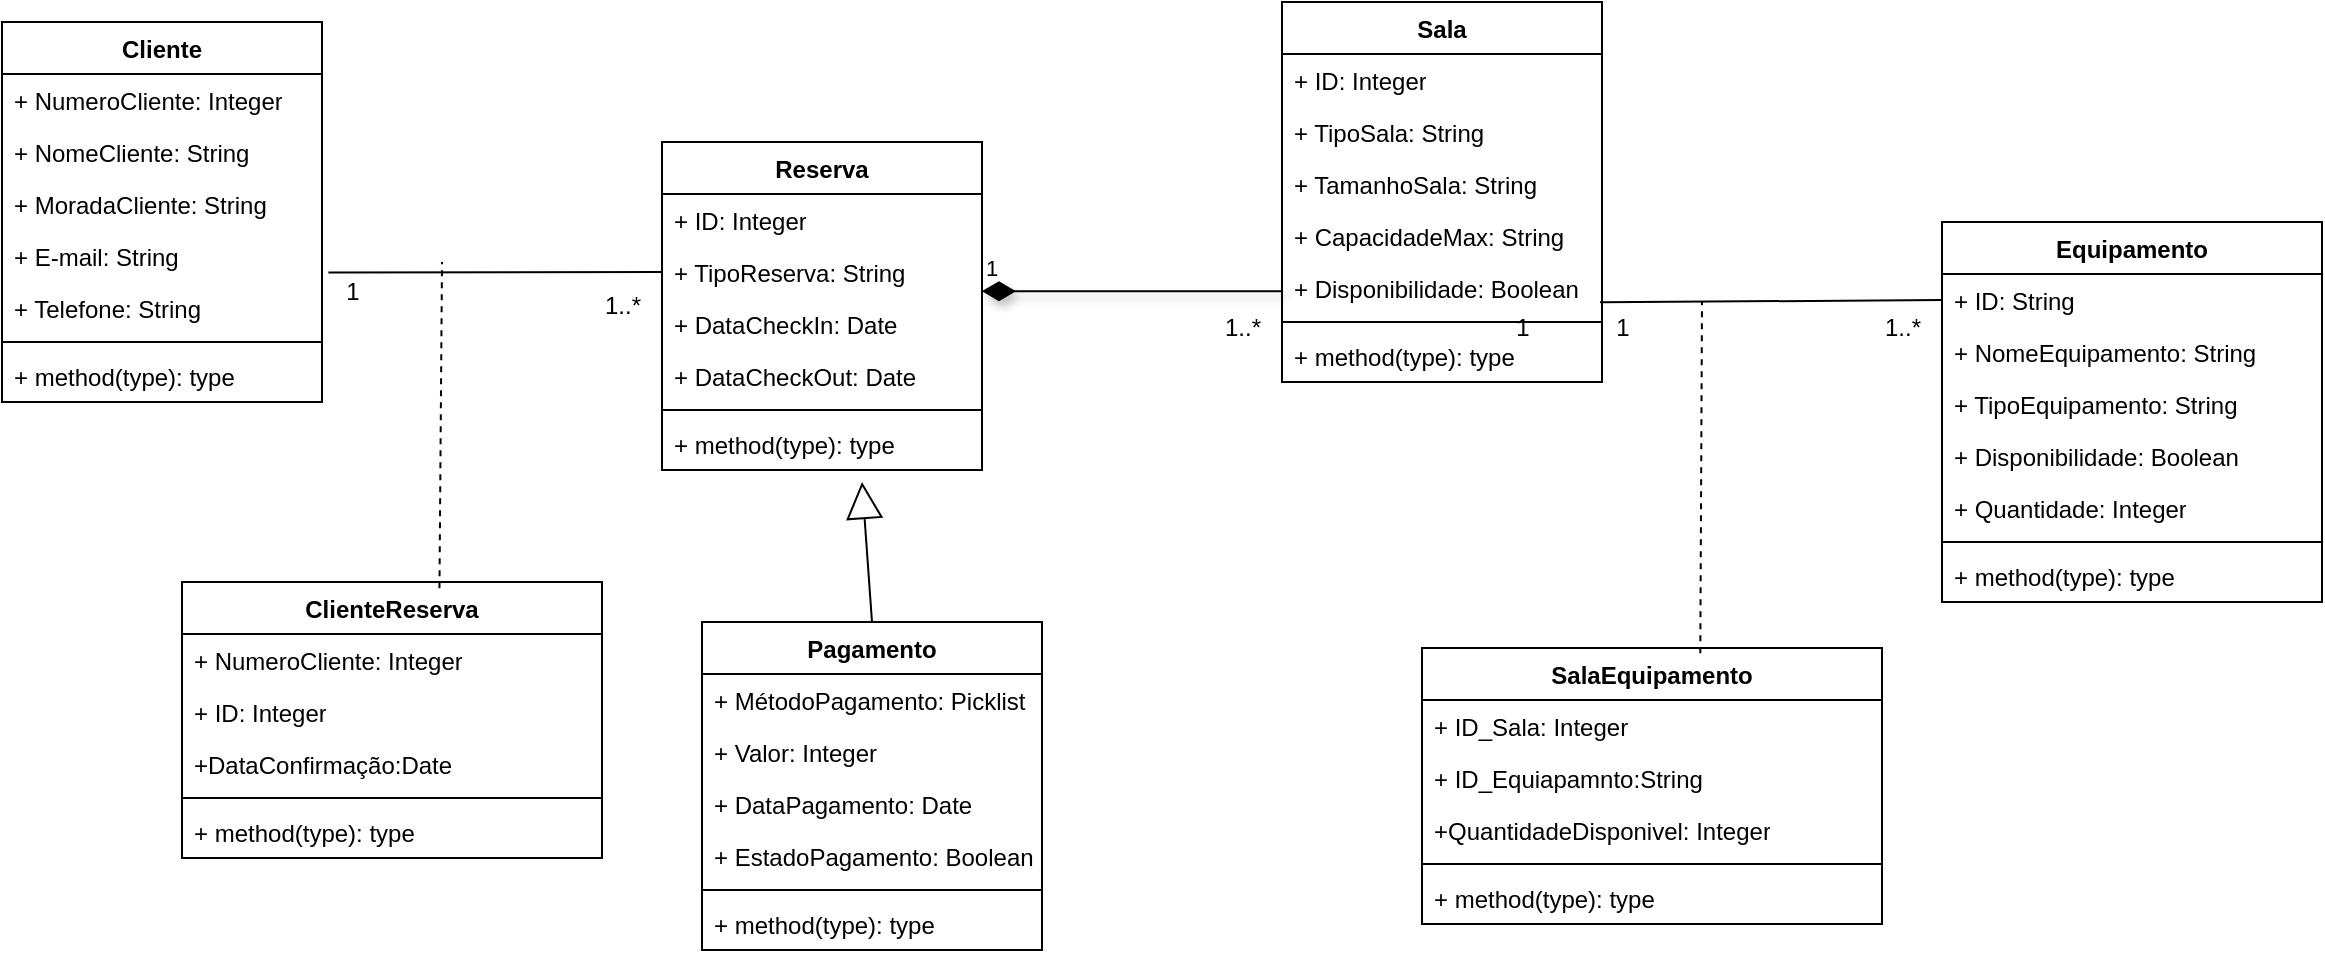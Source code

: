 <mxfile version="24.8.3">
  <diagram name="Page-1" id="13e1069c-82ec-6db2-03f1-153e76fe0fe0">
    <mxGraphModel dx="1290" dy="522" grid="1" gridSize="10" guides="1" tooltips="1" connect="1" arrows="1" fold="1" page="1" pageScale="1" pageWidth="1100" pageHeight="850" background="none" math="0" shadow="0">
      <root>
        <mxCell id="0" />
        <mxCell id="1" parent="0" />
        <mxCell id="A74yTJGoWuA0z_XsC60u-4" value="Cliente" style="swimlane;fontStyle=1;align=center;verticalAlign=top;childLayout=stackLayout;horizontal=1;startSize=26;horizontalStack=0;resizeParent=1;resizeParentMax=0;resizeLast=0;collapsible=1;marginBottom=0;whiteSpace=wrap;html=1;" parent="1" vertex="1">
          <mxGeometry y="60" width="160" height="190" as="geometry">
            <mxRectangle x="140" y="60" width="80" height="30" as="alternateBounds" />
          </mxGeometry>
        </mxCell>
        <mxCell id="A74yTJGoWuA0z_XsC60u-5" value="+ NumeroCliente: Integer" style="text;strokeColor=none;fillColor=none;align=left;verticalAlign=top;spacingLeft=4;spacingRight=4;overflow=hidden;rotatable=0;points=[[0,0.5],[1,0.5]];portConstraint=eastwest;whiteSpace=wrap;html=1;" parent="A74yTJGoWuA0z_XsC60u-4" vertex="1">
          <mxGeometry y="26" width="160" height="26" as="geometry" />
        </mxCell>
        <mxCell id="A74yTJGoWuA0z_XsC60u-13" value="+ NomeCliente: String" style="text;strokeColor=none;fillColor=none;align=left;verticalAlign=top;spacingLeft=4;spacingRight=4;overflow=hidden;rotatable=0;points=[[0,0.5],[1,0.5]];portConstraint=eastwest;whiteSpace=wrap;html=1;" parent="A74yTJGoWuA0z_XsC60u-4" vertex="1">
          <mxGeometry y="52" width="160" height="26" as="geometry" />
        </mxCell>
        <mxCell id="A74yTJGoWuA0z_XsC60u-14" value="+ MoradaCliente: String" style="text;strokeColor=none;fillColor=none;align=left;verticalAlign=top;spacingLeft=4;spacingRight=4;overflow=hidden;rotatable=0;points=[[0,0.5],[1,0.5]];portConstraint=eastwest;whiteSpace=wrap;html=1;" parent="A74yTJGoWuA0z_XsC60u-4" vertex="1">
          <mxGeometry y="78" width="160" height="26" as="geometry" />
        </mxCell>
        <mxCell id="A74yTJGoWuA0z_XsC60u-16" value="+ E-mail: String" style="text;strokeColor=none;fillColor=none;align=left;verticalAlign=top;spacingLeft=4;spacingRight=4;overflow=hidden;rotatable=0;points=[[0,0.5],[1,0.5]];portConstraint=eastwest;whiteSpace=wrap;html=1;" parent="A74yTJGoWuA0z_XsC60u-4" vertex="1">
          <mxGeometry y="104" width="160" height="26" as="geometry" />
        </mxCell>
        <mxCell id="A74yTJGoWuA0z_XsC60u-40" value="+ Telefone: String" style="text;strokeColor=none;fillColor=none;align=left;verticalAlign=top;spacingLeft=4;spacingRight=4;overflow=hidden;rotatable=0;points=[[0,0.5],[1,0.5]];portConstraint=eastwest;whiteSpace=wrap;html=1;" parent="A74yTJGoWuA0z_XsC60u-4" vertex="1">
          <mxGeometry y="130" width="160" height="26" as="geometry" />
        </mxCell>
        <mxCell id="A74yTJGoWuA0z_XsC60u-6" value="" style="line;strokeWidth=1;fillColor=none;align=left;verticalAlign=middle;spacingTop=-1;spacingLeft=3;spacingRight=3;rotatable=0;labelPosition=right;points=[];portConstraint=eastwest;strokeColor=inherit;" parent="A74yTJGoWuA0z_XsC60u-4" vertex="1">
          <mxGeometry y="156" width="160" height="8" as="geometry" />
        </mxCell>
        <mxCell id="A74yTJGoWuA0z_XsC60u-7" value="+ method(type): type" style="text;strokeColor=none;fillColor=none;align=left;verticalAlign=top;spacingLeft=4;spacingRight=4;overflow=hidden;rotatable=0;points=[[0,0.5],[1,0.5]];portConstraint=eastwest;whiteSpace=wrap;html=1;" parent="A74yTJGoWuA0z_XsC60u-4" vertex="1">
          <mxGeometry y="164" width="160" height="26" as="geometry" />
        </mxCell>
        <mxCell id="A74yTJGoWuA0z_XsC60u-8" value="Sala" style="swimlane;fontStyle=1;align=center;verticalAlign=top;childLayout=stackLayout;horizontal=1;startSize=26;horizontalStack=0;resizeParent=1;resizeParentMax=0;resizeLast=0;collapsible=1;marginBottom=0;whiteSpace=wrap;html=1;" parent="1" vertex="1">
          <mxGeometry x="640" y="50" width="160" height="190" as="geometry" />
        </mxCell>
        <mxCell id="A74yTJGoWuA0z_XsC60u-26" value="+ ID: Integer" style="text;strokeColor=none;fillColor=none;align=left;verticalAlign=top;spacingLeft=4;spacingRight=4;overflow=hidden;rotatable=0;points=[[0,0.5],[1,0.5]];portConstraint=eastwest;whiteSpace=wrap;html=1;" parent="A74yTJGoWuA0z_XsC60u-8" vertex="1">
          <mxGeometry y="26" width="160" height="26" as="geometry" />
        </mxCell>
        <mxCell id="A74yTJGoWuA0z_XsC60u-29" value="+ TipoSala: String" style="text;strokeColor=none;fillColor=none;align=left;verticalAlign=top;spacingLeft=4;spacingRight=4;overflow=hidden;rotatable=0;points=[[0,0.5],[1,0.5]];portConstraint=eastwest;whiteSpace=wrap;html=1;" parent="A74yTJGoWuA0z_XsC60u-8" vertex="1">
          <mxGeometry y="52" width="160" height="26" as="geometry" />
        </mxCell>
        <mxCell id="A74yTJGoWuA0z_XsC60u-28" value="+ TamanhoSala: String" style="text;strokeColor=none;fillColor=none;align=left;verticalAlign=top;spacingLeft=4;spacingRight=4;overflow=hidden;rotatable=0;points=[[0,0.5],[1,0.5]];portConstraint=eastwest;whiteSpace=wrap;html=1;" parent="A74yTJGoWuA0z_XsC60u-8" vertex="1">
          <mxGeometry y="78" width="160" height="26" as="geometry" />
        </mxCell>
        <mxCell id="A74yTJGoWuA0z_XsC60u-27" value="+ CapacidadeMax: String" style="text;strokeColor=none;fillColor=none;align=left;verticalAlign=top;spacingLeft=4;spacingRight=4;overflow=hidden;rotatable=0;points=[[0,0.5],[1,0.5]];portConstraint=eastwest;whiteSpace=wrap;html=1;" parent="A74yTJGoWuA0z_XsC60u-8" vertex="1">
          <mxGeometry y="104" width="160" height="26" as="geometry" />
        </mxCell>
        <mxCell id="A74yTJGoWuA0z_XsC60u-30" value="+ Disponibilidade: Boolean" style="text;strokeColor=none;fillColor=none;align=left;verticalAlign=top;spacingLeft=4;spacingRight=4;overflow=hidden;rotatable=0;points=[[0,0.5],[1,0.5]];portConstraint=eastwest;whiteSpace=wrap;html=1;" parent="A74yTJGoWuA0z_XsC60u-8" vertex="1">
          <mxGeometry y="130" width="160" height="26" as="geometry" />
        </mxCell>
        <mxCell id="A74yTJGoWuA0z_XsC60u-10" value="" style="line;strokeWidth=1;fillColor=none;align=left;verticalAlign=middle;spacingTop=-1;spacingLeft=3;spacingRight=3;rotatable=0;labelPosition=right;points=[];portConstraint=eastwest;strokeColor=inherit;" parent="A74yTJGoWuA0z_XsC60u-8" vertex="1">
          <mxGeometry y="156" width="160" height="8" as="geometry" />
        </mxCell>
        <mxCell id="A74yTJGoWuA0z_XsC60u-11" value="+ method(type): type" style="text;strokeColor=none;fillColor=none;align=left;verticalAlign=top;spacingLeft=4;spacingRight=4;overflow=hidden;rotatable=0;points=[[0,0.5],[1,0.5]];portConstraint=eastwest;whiteSpace=wrap;html=1;" parent="A74yTJGoWuA0z_XsC60u-8" vertex="1">
          <mxGeometry y="164" width="160" height="26" as="geometry" />
        </mxCell>
        <mxCell id="A74yTJGoWuA0z_XsC60u-17" value="Reserva" style="swimlane;fontStyle=1;align=center;verticalAlign=top;childLayout=stackLayout;horizontal=1;startSize=26;horizontalStack=0;resizeParent=1;resizeParentMax=0;resizeLast=0;collapsible=1;marginBottom=0;whiteSpace=wrap;html=1;" parent="1" vertex="1">
          <mxGeometry x="330" y="120" width="160" height="164" as="geometry" />
        </mxCell>
        <mxCell id="A74yTJGoWuA0z_XsC60u-18" value="+ ID: Integer" style="text;strokeColor=none;fillColor=none;align=left;verticalAlign=top;spacingLeft=4;spacingRight=4;overflow=hidden;rotatable=0;points=[[0,0.5],[1,0.5]];portConstraint=eastwest;whiteSpace=wrap;html=1;" parent="A74yTJGoWuA0z_XsC60u-17" vertex="1">
          <mxGeometry y="26" width="160" height="26" as="geometry" />
        </mxCell>
        <mxCell id="A74yTJGoWuA0z_XsC60u-21" value="+ TipoReserva: String" style="text;strokeColor=none;fillColor=none;align=left;verticalAlign=top;spacingLeft=4;spacingRight=4;overflow=hidden;rotatable=0;points=[[0,0.5],[1,0.5]];portConstraint=eastwest;whiteSpace=wrap;html=1;" parent="A74yTJGoWuA0z_XsC60u-17" vertex="1">
          <mxGeometry y="52" width="160" height="26" as="geometry" />
        </mxCell>
        <mxCell id="A74yTJGoWuA0z_XsC60u-22" value="+ DataCheckIn: Date" style="text;strokeColor=none;fillColor=none;align=left;verticalAlign=top;spacingLeft=4;spacingRight=4;overflow=hidden;rotatable=0;points=[[0,0.5],[1,0.5]];portConstraint=eastwest;whiteSpace=wrap;html=1;" parent="A74yTJGoWuA0z_XsC60u-17" vertex="1">
          <mxGeometry y="78" width="160" height="26" as="geometry" />
        </mxCell>
        <mxCell id="A74yTJGoWuA0z_XsC60u-24" value="+ DataCheckOut: Date" style="text;strokeColor=none;fillColor=none;align=left;verticalAlign=top;spacingLeft=4;spacingRight=4;overflow=hidden;rotatable=0;points=[[0,0.5],[1,0.5]];portConstraint=eastwest;whiteSpace=wrap;html=1;" parent="A74yTJGoWuA0z_XsC60u-17" vertex="1">
          <mxGeometry y="104" width="160" height="26" as="geometry" />
        </mxCell>
        <mxCell id="A74yTJGoWuA0z_XsC60u-19" value="" style="line;strokeWidth=1;fillColor=none;align=left;verticalAlign=middle;spacingTop=-1;spacingLeft=3;spacingRight=3;rotatable=0;labelPosition=right;points=[];portConstraint=eastwest;strokeColor=inherit;" parent="A74yTJGoWuA0z_XsC60u-17" vertex="1">
          <mxGeometry y="130" width="160" height="8" as="geometry" />
        </mxCell>
        <mxCell id="A74yTJGoWuA0z_XsC60u-20" value="+ method(type): type" style="text;strokeColor=none;fillColor=none;align=left;verticalAlign=top;spacingLeft=4;spacingRight=4;overflow=hidden;rotatable=0;points=[[0,0.5],[1,0.5]];portConstraint=eastwest;whiteSpace=wrap;html=1;" parent="A74yTJGoWuA0z_XsC60u-17" vertex="1">
          <mxGeometry y="138" width="160" height="26" as="geometry" />
        </mxCell>
        <mxCell id="A74yTJGoWuA0z_XsC60u-31" value="Equipamento" style="swimlane;fontStyle=1;align=center;verticalAlign=top;childLayout=stackLayout;horizontal=1;startSize=26;horizontalStack=0;resizeParent=1;resizeParentMax=0;resizeLast=0;collapsible=1;marginBottom=0;whiteSpace=wrap;html=1;" parent="1" vertex="1">
          <mxGeometry x="970" y="160" width="190" height="190" as="geometry" />
        </mxCell>
        <mxCell id="A74yTJGoWuA0z_XsC60u-35" value="+ ID: String" style="text;strokeColor=none;fillColor=none;align=left;verticalAlign=top;spacingLeft=4;spacingRight=4;overflow=hidden;rotatable=0;points=[[0,0.5],[1,0.5]];portConstraint=eastwest;whiteSpace=wrap;html=1;" parent="A74yTJGoWuA0z_XsC60u-31" vertex="1">
          <mxGeometry y="26" width="190" height="26" as="geometry" />
        </mxCell>
        <mxCell id="A74yTJGoWuA0z_XsC60u-38" value="+ NomeEquipamento: String" style="text;strokeColor=none;fillColor=none;align=left;verticalAlign=top;spacingLeft=4;spacingRight=4;overflow=hidden;rotatable=0;points=[[0,0.5],[1,0.5]];portConstraint=eastwest;whiteSpace=wrap;html=1;" parent="A74yTJGoWuA0z_XsC60u-31" vertex="1">
          <mxGeometry y="52" width="190" height="26" as="geometry" />
        </mxCell>
        <mxCell id="A74yTJGoWuA0z_XsC60u-36" value="+ TipoEquipamento: String" style="text;strokeColor=none;fillColor=none;align=left;verticalAlign=top;spacingLeft=4;spacingRight=4;overflow=hidden;rotatable=0;points=[[0,0.5],[1,0.5]];portConstraint=eastwest;whiteSpace=wrap;html=1;" parent="A74yTJGoWuA0z_XsC60u-31" vertex="1">
          <mxGeometry y="78" width="190" height="26" as="geometry" />
        </mxCell>
        <mxCell id="A74yTJGoWuA0z_XsC60u-37" value="+ Disponibilidade: Boolean" style="text;strokeColor=none;fillColor=none;align=left;verticalAlign=top;spacingLeft=4;spacingRight=4;overflow=hidden;rotatable=0;points=[[0,0.5],[1,0.5]];portConstraint=eastwest;whiteSpace=wrap;html=1;" parent="A74yTJGoWuA0z_XsC60u-31" vertex="1">
          <mxGeometry y="104" width="190" height="26" as="geometry" />
        </mxCell>
        <mxCell id="A74yTJGoWuA0z_XsC60u-39" value="+ Quantidade: Integer" style="text;strokeColor=none;fillColor=none;align=left;verticalAlign=top;spacingLeft=4;spacingRight=4;overflow=hidden;rotatable=0;points=[[0,0.5],[1,0.5]];portConstraint=eastwest;whiteSpace=wrap;html=1;" parent="A74yTJGoWuA0z_XsC60u-31" vertex="1">
          <mxGeometry y="130" width="190" height="26" as="geometry" />
        </mxCell>
        <mxCell id="A74yTJGoWuA0z_XsC60u-33" value="" style="line;strokeWidth=1;fillColor=none;align=left;verticalAlign=middle;spacingTop=-1;spacingLeft=3;spacingRight=3;rotatable=0;labelPosition=right;points=[];portConstraint=eastwest;strokeColor=inherit;" parent="A74yTJGoWuA0z_XsC60u-31" vertex="1">
          <mxGeometry y="156" width="190" height="8" as="geometry" />
        </mxCell>
        <mxCell id="A74yTJGoWuA0z_XsC60u-34" value="+ method(type): type" style="text;strokeColor=none;fillColor=none;align=left;verticalAlign=top;spacingLeft=4;spacingRight=4;overflow=hidden;rotatable=0;points=[[0,0.5],[1,0.5]];portConstraint=eastwest;whiteSpace=wrap;html=1;" parent="A74yTJGoWuA0z_XsC60u-31" vertex="1">
          <mxGeometry y="164" width="190" height="26" as="geometry" />
        </mxCell>
        <mxCell id="A74yTJGoWuA0z_XsC60u-41" value="Pagamento" style="swimlane;fontStyle=1;align=center;verticalAlign=top;childLayout=stackLayout;horizontal=1;startSize=26;horizontalStack=0;resizeParent=1;resizeParentMax=0;resizeLast=0;collapsible=1;marginBottom=0;whiteSpace=wrap;html=1;" parent="1" vertex="1">
          <mxGeometry x="350" y="360" width="170" height="164" as="geometry" />
        </mxCell>
        <mxCell id="A74yTJGoWuA0z_XsC60u-42" value="+ MétodoPagamento: Picklist" style="text;strokeColor=none;fillColor=none;align=left;verticalAlign=top;spacingLeft=4;spacingRight=4;overflow=hidden;rotatable=0;points=[[0,0.5],[1,0.5]];portConstraint=eastwest;whiteSpace=wrap;html=1;" parent="A74yTJGoWuA0z_XsC60u-41" vertex="1">
          <mxGeometry y="26" width="170" height="26" as="geometry" />
        </mxCell>
        <mxCell id="A74yTJGoWuA0z_XsC60u-45" value="+ Valor: Integer" style="text;strokeColor=none;fillColor=none;align=left;verticalAlign=top;spacingLeft=4;spacingRight=4;overflow=hidden;rotatable=0;points=[[0,0.5],[1,0.5]];portConstraint=eastwest;whiteSpace=wrap;html=1;" parent="A74yTJGoWuA0z_XsC60u-41" vertex="1">
          <mxGeometry y="52" width="170" height="26" as="geometry" />
        </mxCell>
        <mxCell id="A74yTJGoWuA0z_XsC60u-46" value="+ DataPagamento: Date" style="text;strokeColor=none;fillColor=none;align=left;verticalAlign=top;spacingLeft=4;spacingRight=4;overflow=hidden;rotatable=0;points=[[0,0.5],[1,0.5]];portConstraint=eastwest;whiteSpace=wrap;html=1;" parent="A74yTJGoWuA0z_XsC60u-41" vertex="1">
          <mxGeometry y="78" width="170" height="26" as="geometry" />
        </mxCell>
        <mxCell id="A74yTJGoWuA0z_XsC60u-47" value="+ EstadoPagamento: Boolean" style="text;strokeColor=none;fillColor=none;align=left;verticalAlign=top;spacingLeft=4;spacingRight=4;overflow=hidden;rotatable=0;points=[[0,0.5],[1,0.5]];portConstraint=eastwest;whiteSpace=wrap;html=1;" parent="A74yTJGoWuA0z_XsC60u-41" vertex="1">
          <mxGeometry y="104" width="170" height="26" as="geometry" />
        </mxCell>
        <mxCell id="A74yTJGoWuA0z_XsC60u-43" value="" style="line;strokeWidth=1;fillColor=none;align=left;verticalAlign=middle;spacingTop=-1;spacingLeft=3;spacingRight=3;rotatable=0;labelPosition=right;points=[];portConstraint=eastwest;strokeColor=inherit;" parent="A74yTJGoWuA0z_XsC60u-41" vertex="1">
          <mxGeometry y="130" width="170" height="8" as="geometry" />
        </mxCell>
        <mxCell id="A74yTJGoWuA0z_XsC60u-44" value="+ method(type): type" style="text;strokeColor=none;fillColor=none;align=left;verticalAlign=top;spacingLeft=4;spacingRight=4;overflow=hidden;rotatable=0;points=[[0,0.5],[1,0.5]];portConstraint=eastwest;whiteSpace=wrap;html=1;" parent="A74yTJGoWuA0z_XsC60u-41" vertex="1">
          <mxGeometry y="138" width="170" height="26" as="geometry" />
        </mxCell>
        <mxCell id="A74yTJGoWuA0z_XsC60u-48" value="&lt;div&gt;&lt;br&gt;&lt;/div&gt;" style="endArrow=block;endSize=16;endFill=0;html=1;rounded=0;exitX=0.5;exitY=0;exitDx=0;exitDy=0;" parent="1" source="A74yTJGoWuA0z_XsC60u-41" edge="1">
          <mxGeometry width="160" relative="1" as="geometry">
            <mxPoint x="245" y="340" as="sourcePoint" />
            <mxPoint x="430" y="290" as="targetPoint" />
          </mxGeometry>
        </mxCell>
        <mxCell id="cMrcepq2u6Pw_VQS4asR-2" value="" style="endArrow=none;html=1;rounded=0;entryX=0;entryY=0.5;entryDx=0;entryDy=0;exitX=1.02;exitY=0.815;exitDx=0;exitDy=0;exitPerimeter=0;" parent="1" source="A74yTJGoWuA0z_XsC60u-16" target="A74yTJGoWuA0z_XsC60u-21" edge="1">
          <mxGeometry width="50" height="50" relative="1" as="geometry">
            <mxPoint x="230" y="77" as="sourcePoint" />
            <mxPoint x="340" y="140" as="targetPoint" />
          </mxGeometry>
        </mxCell>
        <mxCell id="cMrcepq2u6Pw_VQS4asR-4" value="1" style="text;html=1;align=center;verticalAlign=middle;resizable=0;points=[];autosize=1;strokeColor=none;fillColor=none;" parent="1" vertex="1">
          <mxGeometry x="160" y="180" width="30" height="30" as="geometry" />
        </mxCell>
        <mxCell id="cMrcepq2u6Pw_VQS4asR-5" value="1..*" style="text;html=1;align=center;verticalAlign=middle;resizable=0;points=[];autosize=1;strokeColor=none;fillColor=none;" parent="1" vertex="1">
          <mxGeometry x="290" y="187" width="40" height="30" as="geometry" />
        </mxCell>
        <mxCell id="cMrcepq2u6Pw_VQS4asR-8" value="1" style="endArrow=none;html=1;endSize=12;startArrow=diamondThin;startSize=14;startFill=1;edgeStyle=orthogonalEdgeStyle;align=left;verticalAlign=bottom;rounded=0;shadow=1;endFill=0;entryX=0;entryY=0.5;entryDx=0;entryDy=0;" parent="1" edge="1" target="A74yTJGoWuA0z_XsC60u-30">
          <mxGeometry x="-1" y="3" relative="1" as="geometry">
            <mxPoint x="490" y="194.59" as="sourcePoint" />
            <mxPoint x="590" y="194.59" as="targetPoint" />
            <Array as="points">
              <mxPoint x="640" y="194" />
            </Array>
          </mxGeometry>
        </mxCell>
        <mxCell id="cMrcepq2u6Pw_VQS4asR-10" value="1..*" style="text;html=1;align=center;verticalAlign=middle;resizable=0;points=[];autosize=1;strokeColor=none;fillColor=none;" parent="1" vertex="1">
          <mxGeometry x="600" y="198" width="40" height="30" as="geometry" />
        </mxCell>
        <mxCell id="cMrcepq2u6Pw_VQS4asR-12" value="" style="endArrow=none;html=1;rounded=0;entryX=0;entryY=0.5;entryDx=0;entryDy=0;exitX=0.994;exitY=0.776;exitDx=0;exitDy=0;exitPerimeter=0;" parent="1" source="A74yTJGoWuA0z_XsC60u-30" target="A74yTJGoWuA0z_XsC60u-35" edge="1">
          <mxGeometry width="50" height="50" relative="1" as="geometry">
            <mxPoint x="753" y="217" as="sourcePoint" />
            <mxPoint x="850" y="217" as="targetPoint" />
          </mxGeometry>
        </mxCell>
        <mxCell id="cMrcepq2u6Pw_VQS4asR-13" value="1" style="text;html=1;align=center;verticalAlign=middle;resizable=0;points=[];autosize=1;strokeColor=none;fillColor=none;" parent="1" vertex="1">
          <mxGeometry x="745" y="198" width="30" height="30" as="geometry" />
        </mxCell>
        <mxCell id="cMrcepq2u6Pw_VQS4asR-14" value="1..*" style="text;html=1;align=center;verticalAlign=middle;resizable=0;points=[];autosize=1;strokeColor=none;fillColor=none;" parent="1" vertex="1">
          <mxGeometry x="930" y="198" width="40" height="30" as="geometry" />
        </mxCell>
        <mxCell id="KTkReHPjHm5kBwrIzbUQ-1" value="SalaEquipamento" style="swimlane;fontStyle=1;align=center;verticalAlign=top;childLayout=stackLayout;horizontal=1;startSize=26;horizontalStack=0;resizeParent=1;resizeParentMax=0;resizeLast=0;collapsible=1;marginBottom=0;whiteSpace=wrap;html=1;" vertex="1" parent="1">
          <mxGeometry x="710" y="373" width="230" height="138" as="geometry" />
        </mxCell>
        <mxCell id="KTkReHPjHm5kBwrIzbUQ-2" value="+ ID_Sala: Integer" style="text;strokeColor=none;fillColor=none;align=left;verticalAlign=top;spacingLeft=4;spacingRight=4;overflow=hidden;rotatable=0;points=[[0,0.5],[1,0.5]];portConstraint=eastwest;whiteSpace=wrap;html=1;" vertex="1" parent="KTkReHPjHm5kBwrIzbUQ-1">
          <mxGeometry y="26" width="230" height="26" as="geometry" />
        </mxCell>
        <mxCell id="KTkReHPjHm5kBwrIzbUQ-3" value="+ ID_Equiapamnto:String" style="text;strokeColor=none;fillColor=none;align=left;verticalAlign=top;spacingLeft=4;spacingRight=4;overflow=hidden;rotatable=0;points=[[0,0.5],[1,0.5]];portConstraint=eastwest;whiteSpace=wrap;html=1;" vertex="1" parent="KTkReHPjHm5kBwrIzbUQ-1">
          <mxGeometry y="52" width="230" height="26" as="geometry" />
        </mxCell>
        <mxCell id="KTkReHPjHm5kBwrIzbUQ-6" value="+QuantidadeDisponivel: Integer" style="text;strokeColor=none;fillColor=none;align=left;verticalAlign=top;spacingLeft=4;spacingRight=4;overflow=hidden;rotatable=0;points=[[0,0.5],[1,0.5]];portConstraint=eastwest;whiteSpace=wrap;html=1;" vertex="1" parent="KTkReHPjHm5kBwrIzbUQ-1">
          <mxGeometry y="78" width="230" height="26" as="geometry" />
        </mxCell>
        <mxCell id="KTkReHPjHm5kBwrIzbUQ-7" value="" style="line;strokeWidth=1;fillColor=none;align=left;verticalAlign=middle;spacingTop=-1;spacingLeft=3;spacingRight=3;rotatable=0;labelPosition=right;points=[];portConstraint=eastwest;strokeColor=inherit;" vertex="1" parent="KTkReHPjHm5kBwrIzbUQ-1">
          <mxGeometry y="104" width="230" height="8" as="geometry" />
        </mxCell>
        <mxCell id="KTkReHPjHm5kBwrIzbUQ-8" value="+ method(type): type" style="text;strokeColor=none;fillColor=none;align=left;verticalAlign=top;spacingLeft=4;spacingRight=4;overflow=hidden;rotatable=0;points=[[0,0.5],[1,0.5]];portConstraint=eastwest;whiteSpace=wrap;html=1;" vertex="1" parent="KTkReHPjHm5kBwrIzbUQ-1">
          <mxGeometry y="112" width="230" height="26" as="geometry" />
        </mxCell>
        <mxCell id="KTkReHPjHm5kBwrIzbUQ-13" value="" style="endArrow=none;dashed=1;html=1;rounded=0;exitX=0.605;exitY=0.019;exitDx=0;exitDy=0;exitPerimeter=0;" edge="1" parent="1" source="KTkReHPjHm5kBwrIzbUQ-1">
          <mxGeometry width="50" height="50" relative="1" as="geometry">
            <mxPoint x="880" y="370" as="sourcePoint" />
            <mxPoint x="850" y="200" as="targetPoint" />
          </mxGeometry>
        </mxCell>
        <mxCell id="KTkReHPjHm5kBwrIzbUQ-14" value="1" style="text;html=1;align=center;verticalAlign=middle;resizable=0;points=[];autosize=1;strokeColor=none;fillColor=none;" vertex="1" parent="1">
          <mxGeometry x="795" y="198" width="30" height="30" as="geometry" />
        </mxCell>
        <mxCell id="KTkReHPjHm5kBwrIzbUQ-15" value="ClienteReserva" style="swimlane;fontStyle=1;align=center;verticalAlign=top;childLayout=stackLayout;horizontal=1;startSize=26;horizontalStack=0;resizeParent=1;resizeParentMax=0;resizeLast=0;collapsible=1;marginBottom=0;whiteSpace=wrap;html=1;" vertex="1" parent="1">
          <mxGeometry x="90" y="340" width="210" height="138" as="geometry">
            <mxRectangle x="140" y="60" width="80" height="30" as="alternateBounds" />
          </mxGeometry>
        </mxCell>
        <mxCell id="KTkReHPjHm5kBwrIzbUQ-16" value="+ NumeroCliente: Integer" style="text;strokeColor=none;fillColor=none;align=left;verticalAlign=top;spacingLeft=4;spacingRight=4;overflow=hidden;rotatable=0;points=[[0,0.5],[1,0.5]];portConstraint=eastwest;whiteSpace=wrap;html=1;" vertex="1" parent="KTkReHPjHm5kBwrIzbUQ-15">
          <mxGeometry y="26" width="210" height="26" as="geometry" />
        </mxCell>
        <mxCell id="KTkReHPjHm5kBwrIzbUQ-17" value="+ ID: Integer" style="text;strokeColor=none;fillColor=none;align=left;verticalAlign=top;spacingLeft=4;spacingRight=4;overflow=hidden;rotatable=0;points=[[0,0.5],[1,0.5]];portConstraint=eastwest;whiteSpace=wrap;html=1;" vertex="1" parent="KTkReHPjHm5kBwrIzbUQ-15">
          <mxGeometry y="52" width="210" height="26" as="geometry" />
        </mxCell>
        <mxCell id="KTkReHPjHm5kBwrIzbUQ-20" value="+DataConfirmação:Date" style="text;strokeColor=none;fillColor=none;align=left;verticalAlign=top;spacingLeft=4;spacingRight=4;overflow=hidden;rotatable=0;points=[[0,0.5],[1,0.5]];portConstraint=eastwest;whiteSpace=wrap;html=1;" vertex="1" parent="KTkReHPjHm5kBwrIzbUQ-15">
          <mxGeometry y="78" width="210" height="26" as="geometry" />
        </mxCell>
        <mxCell id="KTkReHPjHm5kBwrIzbUQ-21" value="" style="line;strokeWidth=1;fillColor=none;align=left;verticalAlign=middle;spacingTop=-1;spacingLeft=3;spacingRight=3;rotatable=0;labelPosition=right;points=[];portConstraint=eastwest;strokeColor=inherit;" vertex="1" parent="KTkReHPjHm5kBwrIzbUQ-15">
          <mxGeometry y="104" width="210" height="8" as="geometry" />
        </mxCell>
        <mxCell id="KTkReHPjHm5kBwrIzbUQ-22" value="+ method(type): type" style="text;strokeColor=none;fillColor=none;align=left;verticalAlign=top;spacingLeft=4;spacingRight=4;overflow=hidden;rotatable=0;points=[[0,0.5],[1,0.5]];portConstraint=eastwest;whiteSpace=wrap;html=1;" vertex="1" parent="KTkReHPjHm5kBwrIzbUQ-15">
          <mxGeometry y="112" width="210" height="26" as="geometry" />
        </mxCell>
        <mxCell id="KTkReHPjHm5kBwrIzbUQ-23" value="" style="endArrow=none;dashed=1;html=1;rounded=0;exitX=0.613;exitY=0.023;exitDx=0;exitDy=0;exitPerimeter=0;" edge="1" parent="1" source="KTkReHPjHm5kBwrIzbUQ-15">
          <mxGeometry width="50" height="50" relative="1" as="geometry">
            <mxPoint x="220" y="278" as="sourcePoint" />
            <mxPoint x="220" y="180" as="targetPoint" />
          </mxGeometry>
        </mxCell>
      </root>
    </mxGraphModel>
  </diagram>
</mxfile>
